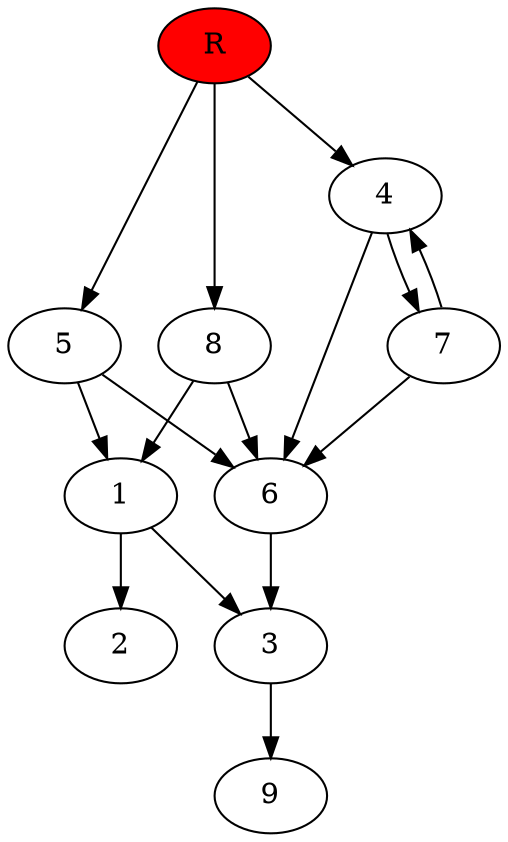 digraph prb56160 {
	1
	2
	3
	4
	5
	6
	7
	8
	R [fillcolor="#ff0000" style=filled]
	1 -> 2
	1 -> 3
	3 -> 9
	4 -> 6
	4 -> 7
	5 -> 1
	5 -> 6
	6 -> 3
	7 -> 4
	7 -> 6
	8 -> 1
	8 -> 6
	R -> 4
	R -> 5
	R -> 8
}

